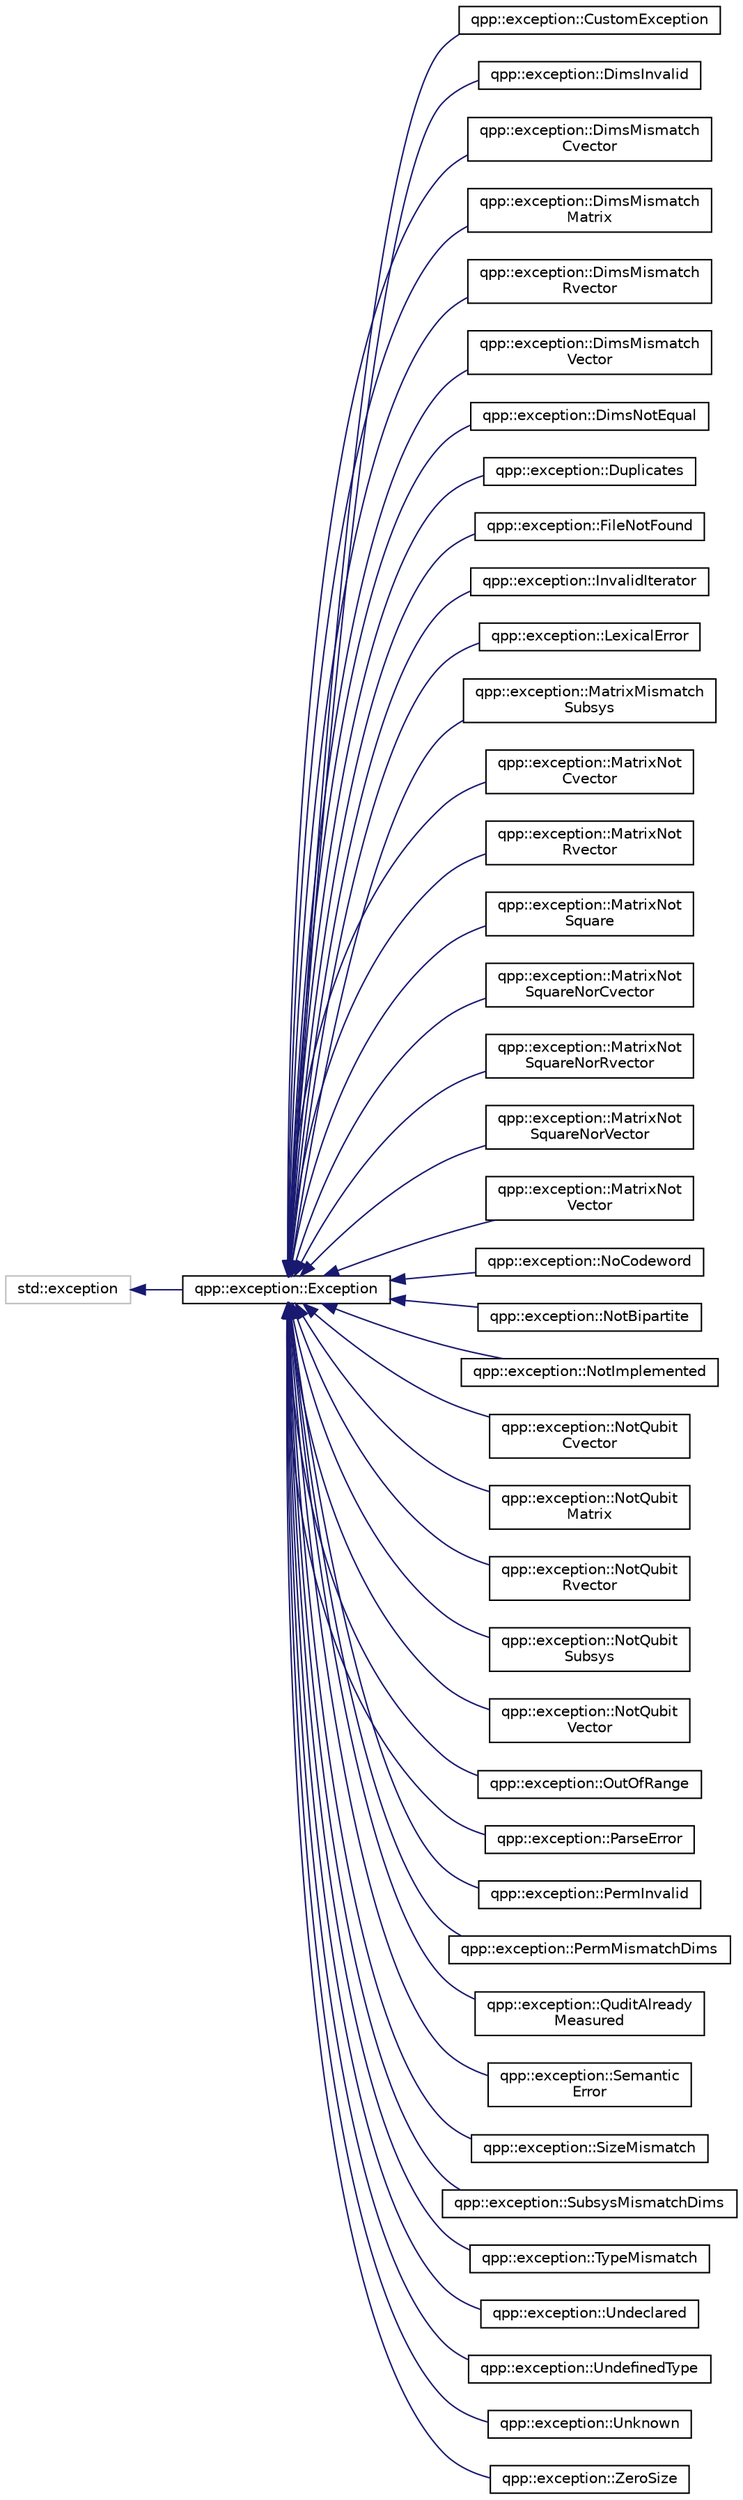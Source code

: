 digraph "Graphical Class Hierarchy"
{
  edge [fontname="Helvetica",fontsize="10",labelfontname="Helvetica",labelfontsize="10"];
  node [fontname="Helvetica",fontsize="10",shape=record];
  rankdir="LR";
  Node85 [label="std::exception",height=0.2,width=0.4,color="grey75", fillcolor="white", style="filled",tooltip="STL class. "];
  Node85 -> Node0 [dir="back",color="midnightblue",fontsize="10",style="solid",fontname="Helvetica"];
  Node0 [label="qpp::exception::Exception",height=0.2,width=0.4,color="black", fillcolor="white", style="filled",URL="$classqpp_1_1exception_1_1_exception.html",tooltip="Base class for generating Quantum++ custom exceptions. "];
  Node0 -> Node1 [dir="back",color="midnightblue",fontsize="10",style="solid",fontname="Helvetica"];
  Node1 [label="qpp::exception::CustomException",height=0.2,width=0.4,color="black", fillcolor="white", style="filled",URL="$classqpp_1_1exception_1_1_custom_exception.html",tooltip="Custom exception. "];
  Node0 -> Node2 [dir="back",color="midnightblue",fontsize="10",style="solid",fontname="Helvetica"];
  Node2 [label="qpp::exception::DimsInvalid",height=0.2,width=0.4,color="black", fillcolor="white", style="filled",URL="$classqpp_1_1exception_1_1_dims_invalid.html",tooltip="Invalid dimension(s) exception. "];
  Node0 -> Node3 [dir="back",color="midnightblue",fontsize="10",style="solid",fontname="Helvetica"];
  Node3 [label="qpp::exception::DimsMismatch\lCvector",height=0.2,width=0.4,color="black", fillcolor="white", style="filled",URL="$classqpp_1_1exception_1_1_dims_mismatch_cvector.html",tooltip="Dimension(s) mismatch column vector size exception. "];
  Node0 -> Node4 [dir="back",color="midnightblue",fontsize="10",style="solid",fontname="Helvetica"];
  Node4 [label="qpp::exception::DimsMismatch\lMatrix",height=0.2,width=0.4,color="black", fillcolor="white", style="filled",URL="$classqpp_1_1exception_1_1_dims_mismatch_matrix.html",tooltip="Dimension(s) mismatch matrix size exception. "];
  Node0 -> Node5 [dir="back",color="midnightblue",fontsize="10",style="solid",fontname="Helvetica"];
  Node5 [label="qpp::exception::DimsMismatch\lRvector",height=0.2,width=0.4,color="black", fillcolor="white", style="filled",URL="$classqpp_1_1exception_1_1_dims_mismatch_rvector.html",tooltip="Dimension(s) mismatch row vector size exception. "];
  Node0 -> Node6 [dir="back",color="midnightblue",fontsize="10",style="solid",fontname="Helvetica"];
  Node6 [label="qpp::exception::DimsMismatch\lVector",height=0.2,width=0.4,color="black", fillcolor="white", style="filled",URL="$classqpp_1_1exception_1_1_dims_mismatch_vector.html",tooltip="Dimension(s) mismatch vector size exception. "];
  Node0 -> Node7 [dir="back",color="midnightblue",fontsize="10",style="solid",fontname="Helvetica"];
  Node7 [label="qpp::exception::DimsNotEqual",height=0.2,width=0.4,color="black", fillcolor="white", style="filled",URL="$classqpp_1_1exception_1_1_dims_not_equal.html",tooltip="Dimensions not equal exception. "];
  Node0 -> Node8 [dir="back",color="midnightblue",fontsize="10",style="solid",fontname="Helvetica"];
  Node8 [label="qpp::exception::Duplicates",height=0.2,width=0.4,color="black", fillcolor="white", style="filled",URL="$classqpp_1_1exception_1_1_duplicates.html",tooltip="System (e.g. std::vector) contains duplicates exception. "];
  Node0 -> Node9 [dir="back",color="midnightblue",fontsize="10",style="solid",fontname="Helvetica"];
  Node9 [label="qpp::exception::FileNotFound",height=0.2,width=0.4,color="black", fillcolor="white", style="filled",URL="$classqpp_1_1exception_1_1_file_not_found.html",tooltip="File not found. "];
  Node0 -> Node10 [dir="back",color="midnightblue",fontsize="10",style="solid",fontname="Helvetica"];
  Node10 [label="qpp::exception::InvalidIterator",height=0.2,width=0.4,color="black", fillcolor="white", style="filled",URL="$classqpp_1_1exception_1_1_invalid_iterator.html",tooltip="Invalid iterator. "];
  Node0 -> Node11 [dir="back",color="midnightblue",fontsize="10",style="solid",fontname="Helvetica"];
  Node11 [label="qpp::exception::LexicalError",height=0.2,width=0.4,color="black", fillcolor="white", style="filled",URL="$classqpp_1_1exception_1_1_lexical_error.html",tooltip="Lexical error. "];
  Node0 -> Node12 [dir="back",color="midnightblue",fontsize="10",style="solid",fontname="Helvetica"];
  Node12 [label="qpp::exception::MatrixMismatch\lSubsys",height=0.2,width=0.4,color="black", fillcolor="white", style="filled",URL="$classqpp_1_1exception_1_1_matrix_mismatch_subsys.html",tooltip="Matrix mismatch subsystems exception. "];
  Node0 -> Node13 [dir="back",color="midnightblue",fontsize="10",style="solid",fontname="Helvetica"];
  Node13 [label="qpp::exception::MatrixNot\lCvector",height=0.2,width=0.4,color="black", fillcolor="white", style="filled",URL="$classqpp_1_1exception_1_1_matrix_not_cvector.html",tooltip="Matrix is not a column vector exception. "];
  Node0 -> Node14 [dir="back",color="midnightblue",fontsize="10",style="solid",fontname="Helvetica"];
  Node14 [label="qpp::exception::MatrixNot\lRvector",height=0.2,width=0.4,color="black", fillcolor="white", style="filled",URL="$classqpp_1_1exception_1_1_matrix_not_rvector.html",tooltip="Matrix is not a row vector exception. "];
  Node0 -> Node15 [dir="back",color="midnightblue",fontsize="10",style="solid",fontname="Helvetica"];
  Node15 [label="qpp::exception::MatrixNot\lSquare",height=0.2,width=0.4,color="black", fillcolor="white", style="filled",URL="$classqpp_1_1exception_1_1_matrix_not_square.html",tooltip="Matrix is not square exception. "];
  Node0 -> Node16 [dir="back",color="midnightblue",fontsize="10",style="solid",fontname="Helvetica"];
  Node16 [label="qpp::exception::MatrixNot\lSquareNorCvector",height=0.2,width=0.4,color="black", fillcolor="white", style="filled",URL="$classqpp_1_1exception_1_1_matrix_not_square_nor_cvector.html",tooltip="Matrix is not square nor column vector exception. "];
  Node0 -> Node17 [dir="back",color="midnightblue",fontsize="10",style="solid",fontname="Helvetica"];
  Node17 [label="qpp::exception::MatrixNot\lSquareNorRvector",height=0.2,width=0.4,color="black", fillcolor="white", style="filled",URL="$classqpp_1_1exception_1_1_matrix_not_square_nor_rvector.html",tooltip="Matrix is not square nor row vector exception. "];
  Node0 -> Node18 [dir="back",color="midnightblue",fontsize="10",style="solid",fontname="Helvetica"];
  Node18 [label="qpp::exception::MatrixNot\lSquareNorVector",height=0.2,width=0.4,color="black", fillcolor="white", style="filled",URL="$classqpp_1_1exception_1_1_matrix_not_square_nor_vector.html",tooltip="Matrix is not square nor vector exception. "];
  Node0 -> Node19 [dir="back",color="midnightblue",fontsize="10",style="solid",fontname="Helvetica"];
  Node19 [label="qpp::exception::MatrixNot\lVector",height=0.2,width=0.4,color="black", fillcolor="white", style="filled",URL="$classqpp_1_1exception_1_1_matrix_not_vector.html",tooltip="Matrix is not a vector exception. "];
  Node0 -> Node20 [dir="back",color="midnightblue",fontsize="10",style="solid",fontname="Helvetica"];
  Node20 [label="qpp::exception::NoCodeword",height=0.2,width=0.4,color="black", fillcolor="white", style="filled",URL="$classqpp_1_1exception_1_1_no_codeword.html",tooltip="Codeword does not exist exception. "];
  Node0 -> Node21 [dir="back",color="midnightblue",fontsize="10",style="solid",fontname="Helvetica"];
  Node21 [label="qpp::exception::NotBipartite",height=0.2,width=0.4,color="black", fillcolor="white", style="filled",URL="$classqpp_1_1exception_1_1_not_bipartite.html",tooltip="Not bi-partite exception. "];
  Node0 -> Node22 [dir="back",color="midnightblue",fontsize="10",style="solid",fontname="Helvetica"];
  Node22 [label="qpp::exception::NotImplemented",height=0.2,width=0.4,color="black", fillcolor="white", style="filled",URL="$classqpp_1_1exception_1_1_not_implemented.html",tooltip="Code not yet implemented. "];
  Node0 -> Node23 [dir="back",color="midnightblue",fontsize="10",style="solid",fontname="Helvetica"];
  Node23 [label="qpp::exception::NotQubit\lCvector",height=0.2,width=0.4,color="black", fillcolor="white", style="filled",URL="$classqpp_1_1exception_1_1_not_qubit_cvector.html",tooltip="Column vector is not 2 x 1 exception. "];
  Node0 -> Node24 [dir="back",color="midnightblue",fontsize="10",style="solid",fontname="Helvetica"];
  Node24 [label="qpp::exception::NotQubit\lMatrix",height=0.2,width=0.4,color="black", fillcolor="white", style="filled",URL="$classqpp_1_1exception_1_1_not_qubit_matrix.html",tooltip="Matrix is not 2 x 2 exception. "];
  Node0 -> Node25 [dir="back",color="midnightblue",fontsize="10",style="solid",fontname="Helvetica"];
  Node25 [label="qpp::exception::NotQubit\lRvector",height=0.2,width=0.4,color="black", fillcolor="white", style="filled",URL="$classqpp_1_1exception_1_1_not_qubit_rvector.html",tooltip="Row vector is not 1 x 2 exception. "];
  Node0 -> Node26 [dir="back",color="midnightblue",fontsize="10",style="solid",fontname="Helvetica"];
  Node26 [label="qpp::exception::NotQubit\lSubsys",height=0.2,width=0.4,color="black", fillcolor="white", style="filled",URL="$classqpp_1_1exception_1_1_not_qubit_subsys.html",tooltip="Subsystems are not qubits exception. "];
  Node0 -> Node27 [dir="back",color="midnightblue",fontsize="10",style="solid",fontname="Helvetica"];
  Node27 [label="qpp::exception::NotQubit\lVector",height=0.2,width=0.4,color="black", fillcolor="white", style="filled",URL="$classqpp_1_1exception_1_1_not_qubit_vector.html",tooltip="Vector is not 2 x 1 nor 1 x 2 exception. "];
  Node0 -> Node28 [dir="back",color="midnightblue",fontsize="10",style="solid",fontname="Helvetica"];
  Node28 [label="qpp::exception::OutOfRange",height=0.2,width=0.4,color="black", fillcolor="white", style="filled",URL="$classqpp_1_1exception_1_1_out_of_range.html",tooltip="Argument out of range exception. "];
  Node0 -> Node29 [dir="back",color="midnightblue",fontsize="10",style="solid",fontname="Helvetica"];
  Node29 [label="qpp::exception::ParseError",height=0.2,width=0.4,color="black", fillcolor="white", style="filled",URL="$classqpp_1_1exception_1_1_parse_error.html",tooltip="Parse error. "];
  Node0 -> Node30 [dir="back",color="midnightblue",fontsize="10",style="solid",fontname="Helvetica"];
  Node30 [label="qpp::exception::PermInvalid",height=0.2,width=0.4,color="black", fillcolor="white", style="filled",URL="$classqpp_1_1exception_1_1_perm_invalid.html",tooltip="Invalid permutation exception. "];
  Node0 -> Node31 [dir="back",color="midnightblue",fontsize="10",style="solid",fontname="Helvetica"];
  Node31 [label="qpp::exception::PermMismatchDims",height=0.2,width=0.4,color="black", fillcolor="white", style="filled",URL="$classqpp_1_1exception_1_1_perm_mismatch_dims.html",tooltip="Permutation mismatch dimensions exception. "];
  Node0 -> Node32 [dir="back",color="midnightblue",fontsize="10",style="solid",fontname="Helvetica"];
  Node32 [label="qpp::exception::QuditAlready\lMeasured",height=0.2,width=0.4,color="black", fillcolor="white", style="filled",URL="$classqpp_1_1exception_1_1_qudit_already_measured.html",tooltip="Qudit was already measured exception. "];
  Node0 -> Node33 [dir="back",color="midnightblue",fontsize="10",style="solid",fontname="Helvetica"];
  Node33 [label="qpp::exception::Semantic\lError",height=0.2,width=0.4,color="black", fillcolor="white", style="filled",URL="$classqpp_1_1exception_1_1_semantic_error.html",tooltip="Semantic error. "];
  Node0 -> Node34 [dir="back",color="midnightblue",fontsize="10",style="solid",fontname="Helvetica"];
  Node34 [label="qpp::exception::SizeMismatch",height=0.2,width=0.4,color="black", fillcolor="white", style="filled",URL="$classqpp_1_1exception_1_1_size_mismatch.html",tooltip="Size mismatch exception. "];
  Node0 -> Node35 [dir="back",color="midnightblue",fontsize="10",style="solid",fontname="Helvetica"];
  Node35 [label="qpp::exception::SubsysMismatchDims",height=0.2,width=0.4,color="black", fillcolor="white", style="filled",URL="$classqpp_1_1exception_1_1_subsys_mismatch_dims.html",tooltip="Subsystems mismatch dimensions exception. "];
  Node0 -> Node36 [dir="back",color="midnightblue",fontsize="10",style="solid",fontname="Helvetica"];
  Node36 [label="qpp::exception::TypeMismatch",height=0.2,width=0.4,color="black", fillcolor="white", style="filled",URL="$classqpp_1_1exception_1_1_type_mismatch.html",tooltip="Type mismatch exception. "];
  Node0 -> Node37 [dir="back",color="midnightblue",fontsize="10",style="solid",fontname="Helvetica"];
  Node37 [label="qpp::exception::Undeclared",height=0.2,width=0.4,color="black", fillcolor="white", style="filled",URL="$classqpp_1_1exception_1_1_undeclared.html",tooltip="Undeclared variable. "];
  Node0 -> Node38 [dir="back",color="midnightblue",fontsize="10",style="solid",fontname="Helvetica"];
  Node38 [label="qpp::exception::UndefinedType",height=0.2,width=0.4,color="black", fillcolor="white", style="filled",URL="$classqpp_1_1exception_1_1_undefined_type.html",tooltip="Not defined for this type exception. "];
  Node0 -> Node39 [dir="back",color="midnightblue",fontsize="10",style="solid",fontname="Helvetica"];
  Node39 [label="qpp::exception::Unknown",height=0.2,width=0.4,color="black", fillcolor="white", style="filled",URL="$classqpp_1_1exception_1_1_unknown.html",tooltip="Unknown exception. "];
  Node0 -> Node40 [dir="back",color="midnightblue",fontsize="10",style="solid",fontname="Helvetica"];
  Node40 [label="qpp::exception::ZeroSize",height=0.2,width=0.4,color="black", fillcolor="white", style="filled",URL="$classqpp_1_1exception_1_1_zero_size.html",tooltip="Object has zero size exception. "];
}
